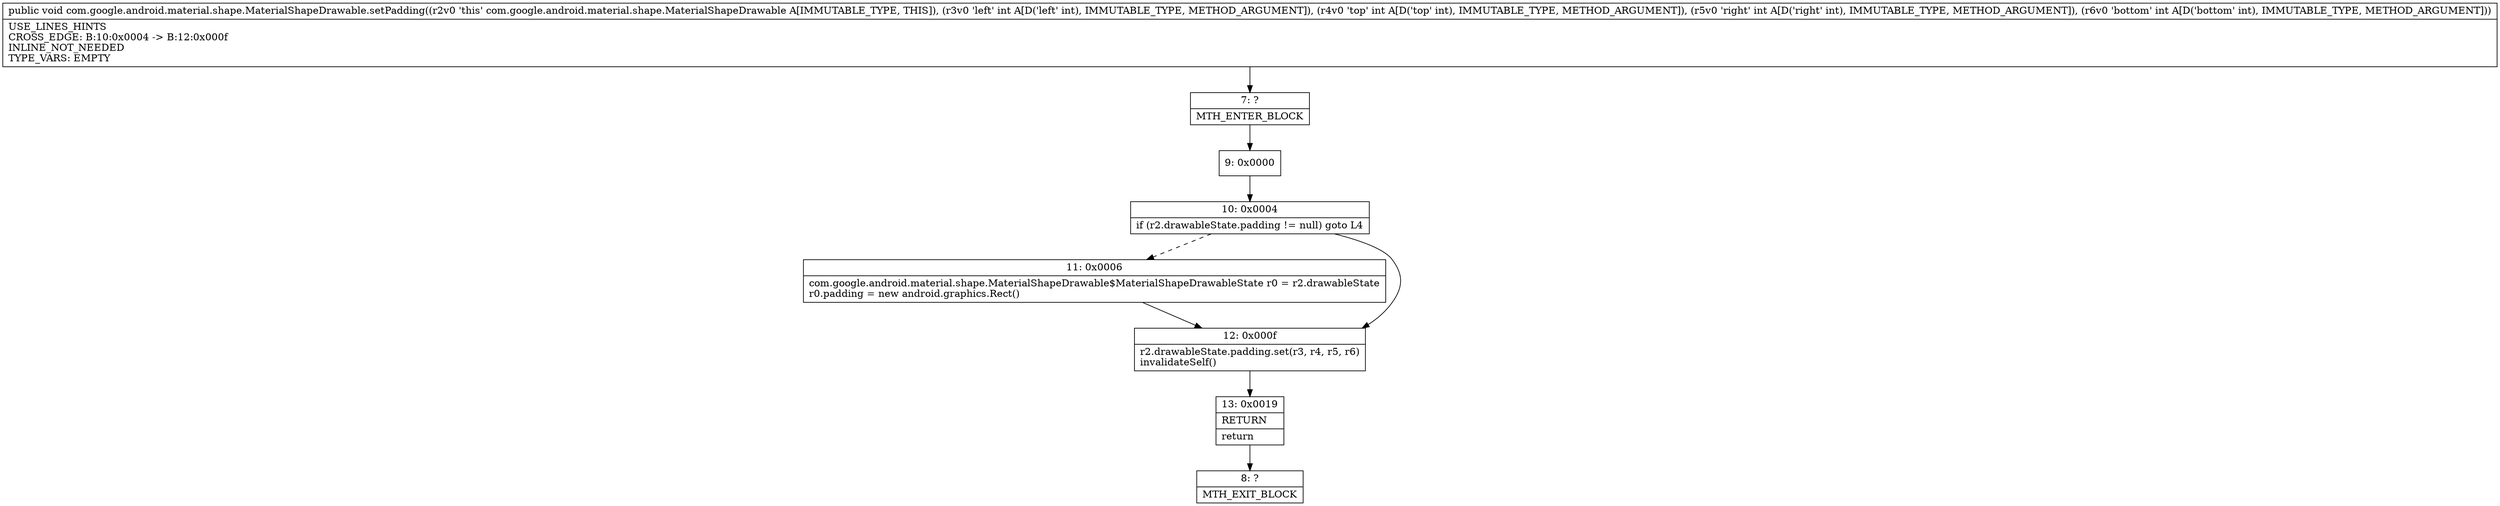 digraph "CFG forcom.google.android.material.shape.MaterialShapeDrawable.setPadding(IIII)V" {
Node_7 [shape=record,label="{7\:\ ?|MTH_ENTER_BLOCK\l}"];
Node_9 [shape=record,label="{9\:\ 0x0000}"];
Node_10 [shape=record,label="{10\:\ 0x0004|if (r2.drawableState.padding != null) goto L4\l}"];
Node_11 [shape=record,label="{11\:\ 0x0006|com.google.android.material.shape.MaterialShapeDrawable$MaterialShapeDrawableState r0 = r2.drawableState\lr0.padding = new android.graphics.Rect()\l}"];
Node_12 [shape=record,label="{12\:\ 0x000f|r2.drawableState.padding.set(r3, r4, r5, r6)\linvalidateSelf()\l}"];
Node_13 [shape=record,label="{13\:\ 0x0019|RETURN\l|return\l}"];
Node_8 [shape=record,label="{8\:\ ?|MTH_EXIT_BLOCK\l}"];
MethodNode[shape=record,label="{public void com.google.android.material.shape.MaterialShapeDrawable.setPadding((r2v0 'this' com.google.android.material.shape.MaterialShapeDrawable A[IMMUTABLE_TYPE, THIS]), (r3v0 'left' int A[D('left' int), IMMUTABLE_TYPE, METHOD_ARGUMENT]), (r4v0 'top' int A[D('top' int), IMMUTABLE_TYPE, METHOD_ARGUMENT]), (r5v0 'right' int A[D('right' int), IMMUTABLE_TYPE, METHOD_ARGUMENT]), (r6v0 'bottom' int A[D('bottom' int), IMMUTABLE_TYPE, METHOD_ARGUMENT]))  | USE_LINES_HINTS\lCROSS_EDGE: B:10:0x0004 \-\> B:12:0x000f\lINLINE_NOT_NEEDED\lTYPE_VARS: EMPTY\l}"];
MethodNode -> Node_7;Node_7 -> Node_9;
Node_9 -> Node_10;
Node_10 -> Node_11[style=dashed];
Node_10 -> Node_12;
Node_11 -> Node_12;
Node_12 -> Node_13;
Node_13 -> Node_8;
}

